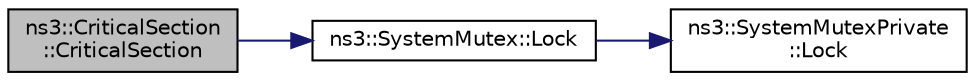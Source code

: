 digraph "ns3::CriticalSection::CriticalSection"
{
  edge [fontname="Helvetica",fontsize="10",labelfontname="Helvetica",labelfontsize="10"];
  node [fontname="Helvetica",fontsize="10",shape=record];
  rankdir="LR";
  Node1 [label="ns3::CriticalSection\l::CriticalSection",height=0.2,width=0.4,color="black", fillcolor="grey75", style="filled", fontcolor="black"];
  Node1 -> Node2 [color="midnightblue",fontsize="10",style="solid"];
  Node2 [label="ns3::SystemMutex::Lock",height=0.2,width=0.4,color="black", fillcolor="white", style="filled",URL="$da/dac/classns3_1_1SystemMutex.html#a28900ef4479f872b78eb3467ad27157a"];
  Node2 -> Node3 [color="midnightblue",fontsize="10",style="solid"];
  Node3 [label="ns3::SystemMutexPrivate\l::Lock",height=0.2,width=0.4,color="black", fillcolor="white", style="filled",URL="$dd/ddb/classns3_1_1SystemMutexPrivate.html#a683dab8c78c48119cfab8168296f4942"];
}

